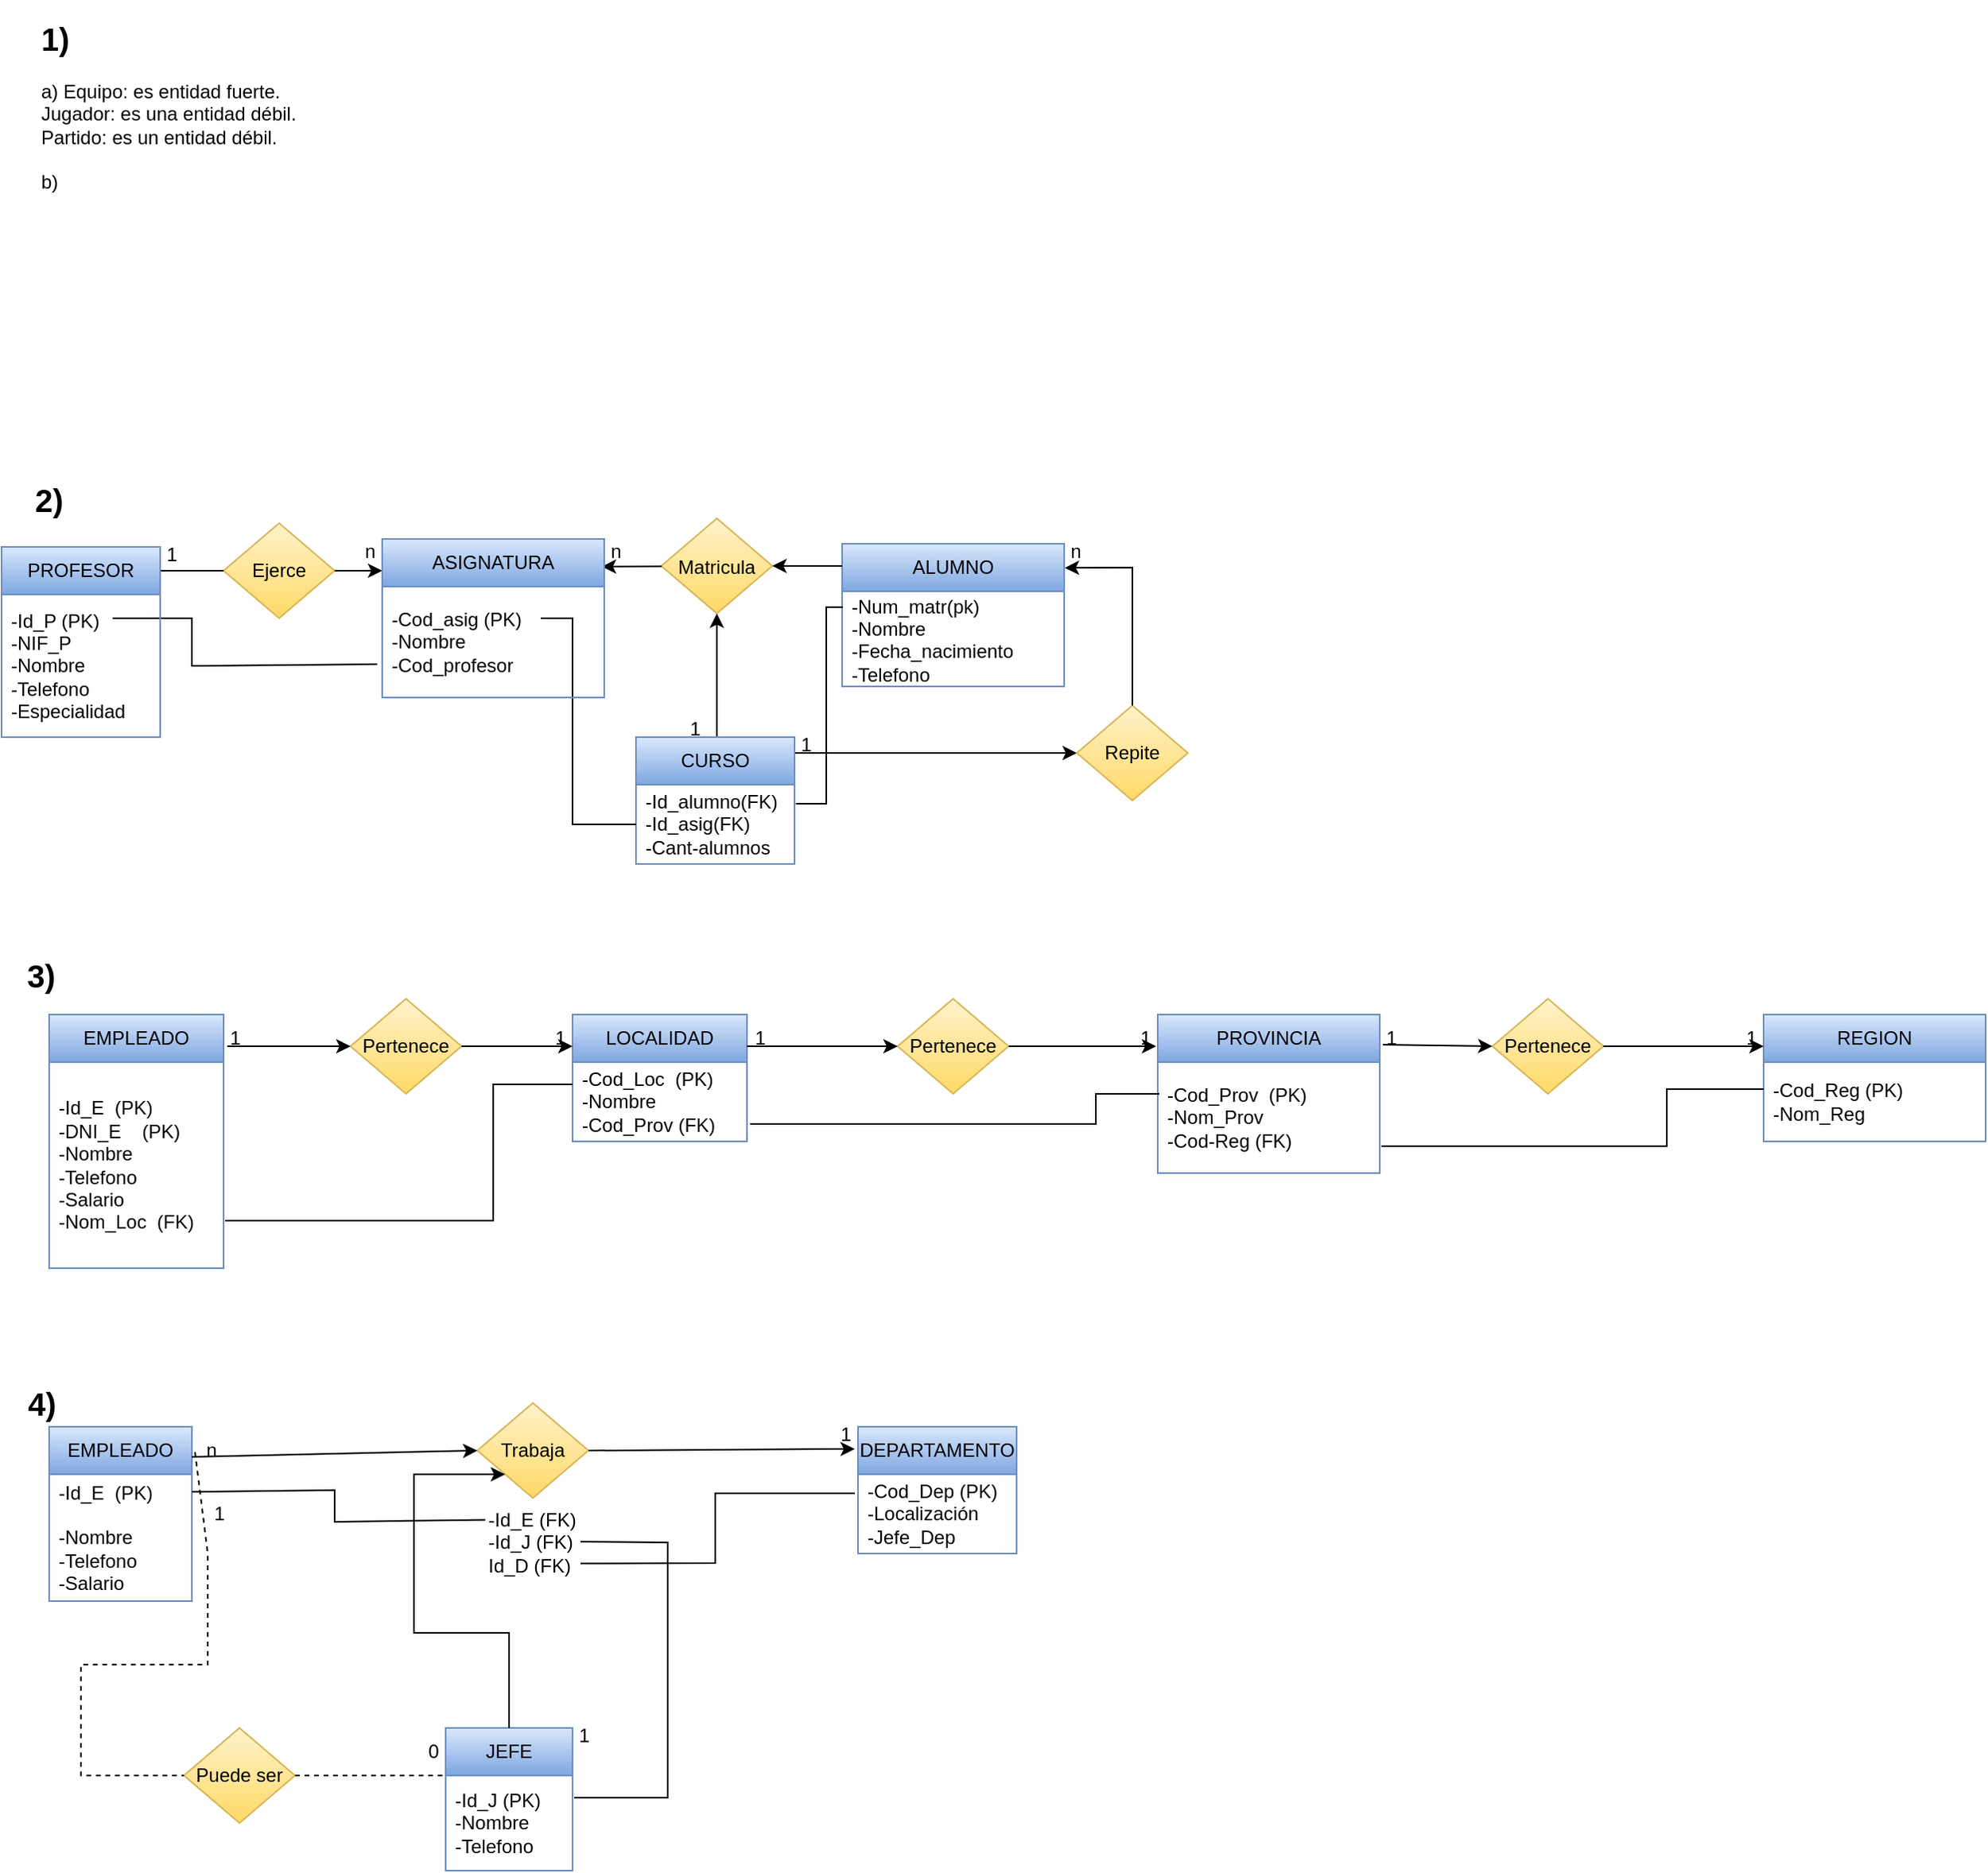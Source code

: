 <mxfile version="21.3.2" type="github">
  <diagram name="Página-1" id="2pcdkN29OkQ3OltXYX6B">
    <mxGraphModel dx="1707" dy="1653" grid="1" gridSize="10" guides="1" tooltips="1" connect="1" arrows="1" fold="1" page="1" pageScale="1" pageWidth="827" pageHeight="1169" math="0" shadow="0">
      <root>
        <mxCell id="0" />
        <mxCell id="1" parent="0" />
        <mxCell id="e2rtTpoTJisuI_kt0HKg-9" value="" style="rhombus;whiteSpace=wrap;html=1;fillColor=#fff2cc;gradientColor=#ffd966;strokeColor=#d6b656;" parent="1" vertex="1">
          <mxGeometry x="406" y="187" width="70" height="60" as="geometry" />
        </mxCell>
        <mxCell id="e2rtTpoTJisuI_kt0HKg-10" value="&lt;font style=&quot;vertical-align: inherit;&quot;&gt;&lt;font style=&quot;vertical-align: inherit;&quot;&gt;Matricula&lt;/font&gt;&lt;/font&gt;" style="text;html=1;align=center;verticalAlign=middle;whiteSpace=wrap;rounded=0;" parent="1" vertex="1">
          <mxGeometry x="411" y="203" width="60" height="30" as="geometry" />
        </mxCell>
        <mxCell id="e2rtTpoTJisuI_kt0HKg-11" value="" style="rhombus;whiteSpace=wrap;html=1;fillColor=#fff2cc;gradientColor=#ffd966;strokeColor=#d6b656;" parent="1" vertex="1">
          <mxGeometry x="130" y="190" width="70" height="60" as="geometry" />
        </mxCell>
        <mxCell id="e2rtTpoTJisuI_kt0HKg-16" style="edgeStyle=orthogonalEdgeStyle;rounded=0;orthogonalLoop=1;jettySize=auto;html=1;" parent="1" edge="1">
          <mxGeometry relative="1" as="geometry">
            <mxPoint x="200" y="220" as="sourcePoint" />
            <mxPoint x="230" y="220" as="targetPoint" />
          </mxGeometry>
        </mxCell>
        <mxCell id="e2rtTpoTJisuI_kt0HKg-12" value="Ejerce" style="text;html=1;strokeColor=none;fillColor=none;align=center;verticalAlign=middle;whiteSpace=wrap;rounded=0;" parent="1" vertex="1">
          <mxGeometry x="135" y="205" width="60" height="30" as="geometry" />
        </mxCell>
        <mxCell id="e2rtTpoTJisuI_kt0HKg-15" value="" style="endArrow=none;html=1;rounded=0;exitX=1;exitY=0.125;exitDx=0;exitDy=0;exitPerimeter=0;" parent="1" source="e2rtTpoTJisuI_kt0HKg-47" edge="1">
          <mxGeometry width="50" height="50" relative="1" as="geometry">
            <mxPoint x="100" y="220" as="sourcePoint" />
            <mxPoint x="130" y="220" as="targetPoint" />
            <Array as="points" />
          </mxGeometry>
        </mxCell>
        <mxCell id="e2rtTpoTJisuI_kt0HKg-19" value="" style="endArrow=classic;html=1;rounded=0;entryX=1;entryY=0.5;entryDx=0;entryDy=0;" parent="1" source="e2rtTpoTJisuI_kt0HKg-51" edge="1">
          <mxGeometry width="50" height="50" relative="1" as="geometry">
            <mxPoint x="360" y="320" as="sourcePoint" />
            <mxPoint x="350" y="220" as="targetPoint" />
          </mxGeometry>
        </mxCell>
        <mxCell id="e2rtTpoTJisuI_kt0HKg-21" value="&lt;font size=&quot;1&quot; style=&quot;&quot;&gt;&lt;b style=&quot;font-size: 20px;&quot;&gt;2)&lt;/b&gt;&lt;/font&gt;" style="text;html=1;strokeColor=none;fillColor=none;align=center;verticalAlign=middle;whiteSpace=wrap;rounded=0;" parent="1" vertex="1">
          <mxGeometry x="10" y="160" width="20" height="30" as="geometry" />
        </mxCell>
        <mxCell id="e2rtTpoTJisuI_kt0HKg-26" style="edgeStyle=orthogonalEdgeStyle;rounded=0;orthogonalLoop=1;jettySize=auto;html=1;exitX=1;exitY=0.5;exitDx=0;exitDy=0;entryX=0;entryY=0.5;entryDx=0;entryDy=0;" parent="1" target="e2rtTpoTJisuI_kt0HKg-24" edge="1">
          <mxGeometry relative="1" as="geometry">
            <mxPoint x="480" y="335" as="sourcePoint" />
            <Array as="points">
              <mxPoint x="660" y="335" />
            </Array>
          </mxGeometry>
        </mxCell>
        <mxCell id="e2rtTpoTJisuI_kt0HKg-24" value="Repite" style="rhombus;whiteSpace=wrap;html=1;fillColor=#fff2cc;gradientColor=#ffd966;strokeColor=#d6b656;" parent="1" vertex="1">
          <mxGeometry x="668" y="305" width="70" height="60" as="geometry" />
        </mxCell>
        <mxCell id="e2rtTpoTJisuI_kt0HKg-31" value="&lt;div style=&quot;text-align: left;&quot;&gt;&lt;br&gt;&lt;/div&gt;" style="text;html=1;strokeColor=none;fillColor=none;align=center;verticalAlign=middle;whiteSpace=wrap;rounded=0;" parent="1" vertex="1">
          <mxGeometry x="505" y="250" width="110" height="60" as="geometry" />
        </mxCell>
        <mxCell id="e2rtTpoTJisuI_kt0HKg-33" value="" style="endArrow=classic;html=1;rounded=0;entryX=0.5;entryY=1;entryDx=0;entryDy=0;exitX=0.51;exitY=0.063;exitDx=0;exitDy=0;exitPerimeter=0;" parent="1" source="e2rtTpoTJisuI_kt0HKg-55" target="e2rtTpoTJisuI_kt0HKg-9" edge="1">
          <mxGeometry width="50" height="50" relative="1" as="geometry">
            <mxPoint x="440" y="320" as="sourcePoint" />
            <mxPoint x="360" y="260" as="targetPoint" />
          </mxGeometry>
        </mxCell>
        <mxCell id="e2rtTpoTJisuI_kt0HKg-34" value="" style="endArrow=none;html=1;rounded=0;entryX=-0.023;entryY=0.7;entryDx=0;entryDy=0;entryPerimeter=0;" parent="1" target="e2rtTpoTJisuI_kt0HKg-53" edge="1">
          <mxGeometry width="50" height="50" relative="1" as="geometry">
            <mxPoint x="60" y="250" as="sourcePoint" />
            <mxPoint x="250" y="295" as="targetPoint" />
            <Array as="points">
              <mxPoint x="60" y="250" />
              <mxPoint x="80" y="250" />
              <mxPoint x="110" y="250" />
              <mxPoint x="110" y="280" />
            </Array>
          </mxGeometry>
        </mxCell>
        <mxCell id="e2rtTpoTJisuI_kt0HKg-47" value="PROFESOR" style="swimlane;fontStyle=0;childLayout=stackLayout;horizontal=1;startSize=30;horizontalStack=0;resizeParent=1;resizeParentMax=0;resizeLast=0;collapsible=1;marginBottom=0;whiteSpace=wrap;html=1;fillColor=#dae8fc;gradientColor=#7ea6e0;strokeColor=#6c8ebf;" parent="1" vertex="1">
          <mxGeometry x="-10" y="205" width="100" height="120" as="geometry" />
        </mxCell>
        <mxCell id="e2rtTpoTJisuI_kt0HKg-48" value="-Id_P (PK)&lt;br style=&quot;border-color: var(--border-color);&quot;&gt;-NIF_P&lt;br style=&quot;border-color: var(--border-color);&quot;&gt;-Nombre&lt;br style=&quot;border-color: var(--border-color);&quot;&gt;-Telefono&lt;br style=&quot;border-color: var(--border-color);&quot;&gt;-Especialidad" style="text;strokeColor=none;fillColor=none;align=left;verticalAlign=middle;spacingLeft=4;spacingRight=4;overflow=hidden;points=[[0,0.5],[1,0.5]];portConstraint=eastwest;rotatable=0;whiteSpace=wrap;html=1;" parent="e2rtTpoTJisuI_kt0HKg-47" vertex="1">
          <mxGeometry y="30" width="100" height="90" as="geometry" />
        </mxCell>
        <mxCell id="e2rtTpoTJisuI_kt0HKg-55" value="CURSO" style="swimlane;fontStyle=0;childLayout=stackLayout;horizontal=1;startSize=30;horizontalStack=0;resizeParent=1;resizeParentMax=0;resizeLast=0;collapsible=1;marginBottom=0;whiteSpace=wrap;html=1;fillColor=#dae8fc;gradientColor=#7ea6e0;strokeColor=#6c8ebf;" parent="1" vertex="1">
          <mxGeometry x="390" y="325" width="100" height="80" as="geometry" />
        </mxCell>
        <mxCell id="e2rtTpoTJisuI_kt0HKg-56" value="&lt;div style=&quot;border-color: var(--border-color);&quot;&gt;-Id_alumno(FK)&lt;/div&gt;&lt;div style=&quot;border-color: var(--border-color);&quot;&gt;&lt;span style=&quot;border-color: var(--border-color); background-color: initial;&quot;&gt;-Id_asig(FK)&lt;/span&gt;&lt;/div&gt;&lt;div style=&quot;border-color: var(--border-color);&quot;&gt;&lt;span style=&quot;border-color: var(--border-color); background-color: initial;&quot;&gt;-Cant-alumnos&lt;/span&gt;&lt;/div&gt;" style="text;strokeColor=none;fillColor=none;align=left;verticalAlign=middle;spacingLeft=4;spacingRight=4;overflow=hidden;points=[[0,0.5],[1,0.5]];portConstraint=eastwest;rotatable=0;whiteSpace=wrap;html=1;" parent="e2rtTpoTJisuI_kt0HKg-55" vertex="1">
          <mxGeometry y="30" width="100" height="50" as="geometry" />
        </mxCell>
        <mxCell id="e2rtTpoTJisuI_kt0HKg-60" value="" style="endArrow=none;html=1;rounded=0;entryX=0;entryY=0.5;entryDx=0;entryDy=0;" parent="1" target="e2rtTpoTJisuI_kt0HKg-56" edge="1">
          <mxGeometry width="50" height="50" relative="1" as="geometry">
            <mxPoint x="330" y="250" as="sourcePoint" />
            <mxPoint x="360" y="430" as="targetPoint" />
            <Array as="points">
              <mxPoint x="350" y="250" />
              <mxPoint x="350" y="380" />
            </Array>
          </mxGeometry>
        </mxCell>
        <mxCell id="e2rtTpoTJisuI_kt0HKg-61" value="" style="endArrow=classic;html=1;rounded=0;entryX=0.989;entryY=0.174;entryDx=0;entryDy=0;entryPerimeter=0;" parent="1" source="e2rtTpoTJisuI_kt0HKg-9" target="e2rtTpoTJisuI_kt0HKg-51" edge="1">
          <mxGeometry width="50" height="50" relative="1" as="geometry">
            <mxPoint x="400" y="220" as="sourcePoint" />
            <mxPoint x="350" y="220" as="targetPoint" />
          </mxGeometry>
        </mxCell>
        <mxCell id="e2rtTpoTJisuI_kt0HKg-51" value="ASIGNATURA" style="swimlane;fontStyle=0;childLayout=stackLayout;horizontal=1;startSize=30;horizontalStack=0;resizeParent=1;resizeParentMax=0;resizeLast=0;collapsible=1;marginBottom=0;whiteSpace=wrap;html=1;fillColor=#dae8fc;gradientColor=#7ea6e0;strokeColor=#6c8ebf;" parent="1" vertex="1">
          <mxGeometry x="230" y="200" width="140" height="100" as="geometry" />
        </mxCell>
        <mxCell id="e2rtTpoTJisuI_kt0HKg-53" value="-Cod_asig (PK)&lt;br&gt;-Nombre&lt;br&gt;-Cod_profesor" style="text;align=left;verticalAlign=middle;spacingLeft=4;spacingRight=4;overflow=hidden;points=[[0,0.5],[1,0.5]];portConstraint=eastwest;rotatable=0;whiteSpace=wrap;html=1;" parent="e2rtTpoTJisuI_kt0HKg-51" vertex="1">
          <mxGeometry y="30" width="140" height="70" as="geometry" />
        </mxCell>
        <mxCell id="e2rtTpoTJisuI_kt0HKg-64" value="ALUMNO" style="swimlane;fontStyle=0;childLayout=stackLayout;horizontal=1;startSize=30;horizontalStack=0;resizeParent=1;resizeParentMax=0;resizeLast=0;collapsible=1;marginBottom=0;whiteSpace=wrap;html=1;fillColor=#dae8fc;gradientColor=#7ea6e0;strokeColor=#6c8ebf;" parent="1" vertex="1">
          <mxGeometry x="520" y="203" width="140" height="90" as="geometry" />
        </mxCell>
        <mxCell id="e2rtTpoTJisuI_kt0HKg-65" value="&lt;div style=&quot;border-color: var(--border-color);&quot;&gt;-Num_matr(pk)&lt;/div&gt;&lt;div style=&quot;border-color: var(--border-color);&quot;&gt;&lt;span style=&quot;border-color: var(--border-color); background-color: initial;&quot;&gt;-Nombre&lt;/span&gt;&lt;/div&gt;&lt;div style=&quot;border-color: var(--border-color);&quot;&gt;&lt;span style=&quot;border-color: var(--border-color); background-color: initial;&quot;&gt;-Fecha_nacimiento&lt;/span&gt;&lt;/div&gt;&lt;div style=&quot;border-color: var(--border-color);&quot;&gt;&lt;span style=&quot;border-color: var(--border-color); background-color: initial;&quot;&gt;-Telefono&lt;/span&gt;&lt;/div&gt;" style="text;strokeColor=none;fillColor=none;align=left;verticalAlign=middle;spacingLeft=4;spacingRight=4;overflow=hidden;points=[[0,0.5],[1,0.5]];portConstraint=eastwest;rotatable=0;whiteSpace=wrap;html=1;" parent="e2rtTpoTJisuI_kt0HKg-64" vertex="1">
          <mxGeometry y="30" width="140" height="60" as="geometry" />
        </mxCell>
        <mxCell id="e2rtTpoTJisuI_kt0HKg-68" value="" style="endArrow=classic;html=1;rounded=0;entryX=1;entryY=0.5;entryDx=0;entryDy=0;" parent="1" target="e2rtTpoTJisuI_kt0HKg-9" edge="1">
          <mxGeometry width="50" height="50" relative="1" as="geometry">
            <mxPoint x="520" y="217" as="sourcePoint" />
            <mxPoint x="360" y="150" as="targetPoint" />
          </mxGeometry>
        </mxCell>
        <mxCell id="e2rtTpoTJisuI_kt0HKg-69" value="" style="endArrow=classic;html=1;rounded=0;entryX=1.003;entryY=0.169;entryDx=0;entryDy=0;entryPerimeter=0;exitX=0.5;exitY=0;exitDx=0;exitDy=0;" parent="1" source="e2rtTpoTJisuI_kt0HKg-24" target="e2rtTpoTJisuI_kt0HKg-64" edge="1">
          <mxGeometry width="50" height="50" relative="1" as="geometry">
            <mxPoint x="350" y="280" as="sourcePoint" />
            <mxPoint x="400" y="230" as="targetPoint" />
            <Array as="points">
              <mxPoint x="703" y="218" />
            </Array>
          </mxGeometry>
        </mxCell>
        <mxCell id="e2rtTpoTJisuI_kt0HKg-72" value="" style="endArrow=none;html=1;rounded=0;exitX=1.008;exitY=0.24;exitDx=0;exitDy=0;exitPerimeter=0;entryX=0.003;entryY=0.167;entryDx=0;entryDy=0;entryPerimeter=0;" parent="1" source="e2rtTpoTJisuI_kt0HKg-56" target="e2rtTpoTJisuI_kt0HKg-65" edge="1">
          <mxGeometry width="50" height="50" relative="1" as="geometry">
            <mxPoint x="350" y="280" as="sourcePoint" />
            <mxPoint x="520" y="240" as="targetPoint" />
            <Array as="points">
              <mxPoint x="510" y="367" />
              <mxPoint x="510" y="243" />
            </Array>
          </mxGeometry>
        </mxCell>
        <mxCell id="e2rtTpoTJisuI_kt0HKg-73" value="&lt;b&gt;&lt;font style=&quot;font-size: 20px;&quot;&gt;3)&lt;/font&gt;&lt;/b&gt;" style="text;html=1;strokeColor=none;fillColor=none;align=center;verticalAlign=middle;whiteSpace=wrap;rounded=0;" parent="1" vertex="1">
          <mxGeometry y="460" width="30" height="30" as="geometry" />
        </mxCell>
        <mxCell id="e2rtTpoTJisuI_kt0HKg-78" value="EMPLEADO" style="swimlane;fontStyle=0;childLayout=stackLayout;horizontal=1;startSize=30;horizontalStack=0;resizeParent=1;resizeParentMax=0;resizeLast=0;collapsible=1;marginBottom=0;whiteSpace=wrap;html=1;fillColor=#dae8fc;gradientColor=#7ea6e0;strokeColor=#6c8ebf;" parent="1" vertex="1">
          <mxGeometry x="20" y="500" width="110" height="160" as="geometry" />
        </mxCell>
        <mxCell id="e2rtTpoTJisuI_kt0HKg-81" value="-Id_E&amp;nbsp; (PK)&lt;br&gt;-DNI_E&amp;nbsp; &amp;nbsp; (PK)&lt;br&gt;-Nombre&lt;br&gt;-Telefono&lt;br&gt;-Salario&lt;br&gt;-Nom_Loc&amp;nbsp; (FK)" style="text;strokeColor=none;fillColor=none;align=left;verticalAlign=middle;spacingLeft=4;spacingRight=4;overflow=hidden;points=[[0,0.5],[1,0.5]];portConstraint=eastwest;rotatable=0;whiteSpace=wrap;html=1;" parent="e2rtTpoTJisuI_kt0HKg-78" vertex="1">
          <mxGeometry y="30" width="110" height="130" as="geometry" />
        </mxCell>
        <mxCell id="e2rtTpoTJisuI_kt0HKg-82" value="LOCALIDAD" style="swimlane;fontStyle=0;childLayout=stackLayout;horizontal=1;startSize=30;horizontalStack=0;resizeParent=1;resizeParentMax=0;resizeLast=0;collapsible=1;marginBottom=0;whiteSpace=wrap;html=1;fillColor=#dae8fc;gradientColor=#7ea6e0;strokeColor=#6c8ebf;" parent="1" vertex="1">
          <mxGeometry x="350" y="500" width="110" height="80" as="geometry" />
        </mxCell>
        <mxCell id="e2rtTpoTJisuI_kt0HKg-85" value="-Cod_Loc&amp;nbsp; (PK)&lt;br&gt;-Nombre&lt;br&gt;-Cod_Prov (FK)" style="text;strokeColor=none;fillColor=none;align=left;verticalAlign=middle;spacingLeft=4;spacingRight=4;overflow=hidden;points=[[0,0.5],[1,0.5]];portConstraint=eastwest;rotatable=0;whiteSpace=wrap;html=1;" parent="e2rtTpoTJisuI_kt0HKg-82" vertex="1">
          <mxGeometry y="30" width="110" height="50" as="geometry" />
        </mxCell>
        <mxCell id="e2rtTpoTJisuI_kt0HKg-86" value="PROVINCIA" style="swimlane;fontStyle=0;childLayout=stackLayout;horizontal=1;startSize=30;horizontalStack=0;resizeParent=1;resizeParentMax=0;resizeLast=0;collapsible=1;marginBottom=0;whiteSpace=wrap;html=1;fillColor=#dae8fc;gradientColor=#7ea6e0;strokeColor=#6c8ebf;" parent="1" vertex="1">
          <mxGeometry x="719" y="500" width="140" height="100" as="geometry" />
        </mxCell>
        <mxCell id="e2rtTpoTJisuI_kt0HKg-89" value="-Cod_Prov&amp;nbsp; (PK)&lt;br&gt;-Nom_Prov&amp;nbsp;&lt;br&gt;-Cod-Reg (FK)" style="text;strokeColor=none;fillColor=none;align=left;verticalAlign=middle;spacingLeft=4;spacingRight=4;overflow=hidden;points=[[0,0.5],[1,0.5]];portConstraint=eastwest;rotatable=0;whiteSpace=wrap;html=1;" parent="e2rtTpoTJisuI_kt0HKg-86" vertex="1">
          <mxGeometry y="30" width="140" height="70" as="geometry" />
        </mxCell>
        <mxCell id="e2rtTpoTJisuI_kt0HKg-90" value="REGION" style="swimlane;fontStyle=0;childLayout=stackLayout;horizontal=1;startSize=30;horizontalStack=0;resizeParent=1;resizeParentMax=0;resizeLast=0;collapsible=1;marginBottom=0;whiteSpace=wrap;html=1;fillColor=#dae8fc;gradientColor=#7ea6e0;strokeColor=#6c8ebf;" parent="1" vertex="1">
          <mxGeometry x="1101" y="500" width="140" height="80" as="geometry" />
        </mxCell>
        <mxCell id="e2rtTpoTJisuI_kt0HKg-92" value="-Cod_Reg (PK)&lt;br&gt;-Nom_Reg&amp;nbsp;" style="text;strokeColor=none;fillColor=none;align=left;verticalAlign=middle;spacingLeft=4;spacingRight=4;overflow=hidden;points=[[0,0.5],[1,0.5]];portConstraint=eastwest;rotatable=0;whiteSpace=wrap;html=1;" parent="e2rtTpoTJisuI_kt0HKg-90" vertex="1">
          <mxGeometry y="30" width="140" height="50" as="geometry" />
        </mxCell>
        <mxCell id="e2rtTpoTJisuI_kt0HKg-94" value="Pertenece" style="rhombus;whiteSpace=wrap;html=1;fillColor=#fff2cc;gradientColor=#ffd966;strokeColor=#d6b656;" parent="1" vertex="1">
          <mxGeometry x="210" y="490" width="70" height="60" as="geometry" />
        </mxCell>
        <mxCell id="e2rtTpoTJisuI_kt0HKg-95" value="Pertenece" style="rhombus;whiteSpace=wrap;html=1;fillColor=#fff2cc;gradientColor=#ffd966;strokeColor=#d6b656;" parent="1" vertex="1">
          <mxGeometry x="555" y="490" width="70" height="60" as="geometry" />
        </mxCell>
        <mxCell id="e2rtTpoTJisuI_kt0HKg-97" value="Pertenece" style="rhombus;whiteSpace=wrap;html=1;fillColor=#fff2cc;gradientColor=#ffd966;strokeColor=#d6b656;" parent="1" vertex="1">
          <mxGeometry x="930" y="490" width="70" height="60" as="geometry" />
        </mxCell>
        <mxCell id="e2rtTpoTJisuI_kt0HKg-99" value="" style="endArrow=classic;html=1;rounded=0;entryX=0;entryY=0.5;entryDx=0;entryDy=0;exitX=1;exitY=0.25;exitDx=0;exitDy=0;" parent="1" source="e2rtTpoTJisuI_kt0HKg-82" target="e2rtTpoTJisuI_kt0HKg-95" edge="1">
          <mxGeometry width="50" height="50" relative="1" as="geometry">
            <mxPoint x="420" y="540" as="sourcePoint" />
            <mxPoint x="470" y="490" as="targetPoint" />
          </mxGeometry>
        </mxCell>
        <mxCell id="e2rtTpoTJisuI_kt0HKg-100" value="" style="endArrow=classic;html=1;rounded=0;exitX=1;exitY=0.5;exitDx=0;exitDy=0;entryX=0;entryY=0.25;entryDx=0;entryDy=0;" parent="1" source="e2rtTpoTJisuI_kt0HKg-94" target="e2rtTpoTJisuI_kt0HKg-82" edge="1">
          <mxGeometry width="50" height="50" relative="1" as="geometry">
            <mxPoint x="420" y="540" as="sourcePoint" />
            <mxPoint x="470" y="490" as="targetPoint" />
          </mxGeometry>
        </mxCell>
        <mxCell id="e2rtTpoTJisuI_kt0HKg-101" value="" style="endArrow=classic;html=1;rounded=0;entryX=0;entryY=0.5;entryDx=0;entryDy=0;exitX=1.021;exitY=0.125;exitDx=0;exitDy=0;exitPerimeter=0;" parent="1" source="e2rtTpoTJisuI_kt0HKg-78" target="e2rtTpoTJisuI_kt0HKg-94" edge="1">
          <mxGeometry width="50" height="50" relative="1" as="geometry">
            <mxPoint x="200" y="570" as="sourcePoint" />
            <mxPoint x="470" y="490" as="targetPoint" />
          </mxGeometry>
        </mxCell>
        <mxCell id="e2rtTpoTJisuI_kt0HKg-102" value="" style="endArrow=classic;html=1;rounded=0;exitX=1;exitY=0.5;exitDx=0;exitDy=0;" parent="1" source="e2rtTpoTJisuI_kt0HKg-95" edge="1">
          <mxGeometry width="50" height="50" relative="1" as="geometry">
            <mxPoint x="620" y="540" as="sourcePoint" />
            <mxPoint x="718" y="520" as="targetPoint" />
          </mxGeometry>
        </mxCell>
        <mxCell id="e2rtTpoTJisuI_kt0HKg-103" value="" style="endArrow=classic;html=1;rounded=0;exitX=1.014;exitY=0.19;exitDx=0;exitDy=0;exitPerimeter=0;entryX=0;entryY=0.5;entryDx=0;entryDy=0;" parent="1" source="e2rtTpoTJisuI_kt0HKg-86" target="e2rtTpoTJisuI_kt0HKg-97" edge="1">
          <mxGeometry width="50" height="50" relative="1" as="geometry">
            <mxPoint x="900" y="540" as="sourcePoint" />
            <mxPoint x="950" y="490" as="targetPoint" />
          </mxGeometry>
        </mxCell>
        <mxCell id="e2rtTpoTJisuI_kt0HKg-104" value="" style="endArrow=classic;html=1;rounded=0;entryX=0;entryY=0.25;entryDx=0;entryDy=0;exitX=1;exitY=0.5;exitDx=0;exitDy=0;" parent="1" source="e2rtTpoTJisuI_kt0HKg-97" target="e2rtTpoTJisuI_kt0HKg-90" edge="1">
          <mxGeometry width="50" height="50" relative="1" as="geometry">
            <mxPoint x="900" y="540" as="sourcePoint" />
            <mxPoint x="950" y="490" as="targetPoint" />
          </mxGeometry>
        </mxCell>
        <mxCell id="e2rtTpoTJisuI_kt0HKg-105" value="" style="endArrow=none;html=1;rounded=0;entryX=1.009;entryY=0.769;entryDx=0;entryDy=0;entryPerimeter=0;exitX=0;exitY=0.28;exitDx=0;exitDy=0;exitPerimeter=0;" parent="1" source="e2rtTpoTJisuI_kt0HKg-85" target="e2rtTpoTJisuI_kt0HKg-81" edge="1">
          <mxGeometry width="50" height="50" relative="1" as="geometry">
            <mxPoint x="500" y="540" as="sourcePoint" />
            <mxPoint x="550" y="490" as="targetPoint" />
            <Array as="points">
              <mxPoint x="300" y="544" />
              <mxPoint x="300" y="630" />
            </Array>
          </mxGeometry>
        </mxCell>
        <mxCell id="e2rtTpoTJisuI_kt0HKg-106" value="" style="endArrow=none;html=1;rounded=0;exitX=1.018;exitY=0.78;exitDx=0;exitDy=0;exitPerimeter=0;" parent="1" source="e2rtTpoTJisuI_kt0HKg-85" edge="1">
          <mxGeometry width="50" height="50" relative="1" as="geometry">
            <mxPoint x="500" y="540" as="sourcePoint" />
            <mxPoint x="720" y="550" as="targetPoint" />
            <Array as="points">
              <mxPoint x="680" y="569" />
              <mxPoint x="680" y="550" />
            </Array>
          </mxGeometry>
        </mxCell>
        <mxCell id="e2rtTpoTJisuI_kt0HKg-107" value="" style="endArrow=none;html=1;rounded=0;exitX=1.007;exitY=0.757;exitDx=0;exitDy=0;exitPerimeter=0;entryX=0;entryY=0.34;entryDx=0;entryDy=0;entryPerimeter=0;" parent="1" source="e2rtTpoTJisuI_kt0HKg-89" target="e2rtTpoTJisuI_kt0HKg-92" edge="1">
          <mxGeometry width="50" height="50" relative="1" as="geometry">
            <mxPoint x="990" y="540" as="sourcePoint" />
            <mxPoint x="1040" y="490" as="targetPoint" />
            <Array as="points">
              <mxPoint x="1040" y="583" />
              <mxPoint x="1040" y="547" />
            </Array>
          </mxGeometry>
        </mxCell>
        <mxCell id="67kp_mQt7lK-bVq5Nsjj-3" value="&lt;font size=&quot;1&quot;&gt;&lt;b style=&quot;font-size: 20px;&quot;&gt;4)&lt;/b&gt;&lt;/font&gt;" style="text;html=1;strokeColor=none;fillColor=none;align=center;verticalAlign=middle;whiteSpace=wrap;rounded=0;" parent="1" vertex="1">
          <mxGeometry x="2.5" y="730" width="25" height="30" as="geometry" />
        </mxCell>
        <mxCell id="N8A4XJjKPi5qPUwvtHgP-1" value="1" style="text;html=1;strokeColor=none;fillColor=none;align=center;verticalAlign=middle;whiteSpace=wrap;rounded=0;" vertex="1" parent="1">
          <mxGeometry x="130" y="510" width="15" height="10" as="geometry" />
        </mxCell>
        <mxCell id="N8A4XJjKPi5qPUwvtHgP-2" value="1" style="text;html=1;strokeColor=none;fillColor=none;align=center;verticalAlign=middle;whiteSpace=wrap;rounded=0;" vertex="1" parent="1">
          <mxGeometry x="335" y="510" width="15" height="10" as="geometry" />
        </mxCell>
        <mxCell id="N8A4XJjKPi5qPUwvtHgP-3" value="1" style="text;html=1;strokeColor=none;fillColor=none;align=center;verticalAlign=middle;whiteSpace=wrap;rounded=0;" vertex="1" parent="1">
          <mxGeometry x="704" y="510" width="15" height="10" as="geometry" />
        </mxCell>
        <mxCell id="N8A4XJjKPi5qPUwvtHgP-4" value="1" style="text;html=1;strokeColor=none;fillColor=none;align=center;verticalAlign=middle;whiteSpace=wrap;rounded=0;" vertex="1" parent="1">
          <mxGeometry x="461" y="510" width="15" height="10" as="geometry" />
        </mxCell>
        <mxCell id="N8A4XJjKPi5qPUwvtHgP-6" value="1" style="text;html=1;strokeColor=none;fillColor=none;align=center;verticalAlign=middle;whiteSpace=wrap;rounded=0;" vertex="1" parent="1">
          <mxGeometry x="859" y="510" width="15" height="10" as="geometry" />
        </mxCell>
        <mxCell id="N8A4XJjKPi5qPUwvtHgP-7" value="1" style="text;html=1;strokeColor=none;fillColor=none;align=center;verticalAlign=middle;whiteSpace=wrap;rounded=0;" vertex="1" parent="1">
          <mxGeometry x="1086" y="510" width="15" height="10" as="geometry" />
        </mxCell>
        <mxCell id="N8A4XJjKPi5qPUwvtHgP-9" value="1" style="text;html=1;strokeColor=none;fillColor=none;align=center;verticalAlign=middle;whiteSpace=wrap;rounded=0;" vertex="1" parent="1">
          <mxGeometry x="90" y="205" width="15" height="10" as="geometry" />
        </mxCell>
        <mxCell id="N8A4XJjKPi5qPUwvtHgP-12" value="n" style="text;html=1;strokeColor=none;fillColor=none;align=center;verticalAlign=middle;whiteSpace=wrap;rounded=0;" vertex="1" parent="1">
          <mxGeometry x="215" y="203" width="15" height="10" as="geometry" />
        </mxCell>
        <mxCell id="N8A4XJjKPi5qPUwvtHgP-13" value="n" style="text;html=1;strokeColor=none;fillColor=none;align=center;verticalAlign=middle;whiteSpace=wrap;rounded=0;" vertex="1" parent="1">
          <mxGeometry x="370" y="203" width="15" height="10" as="geometry" />
        </mxCell>
        <mxCell id="N8A4XJjKPi5qPUwvtHgP-14" value="1" style="text;html=1;strokeColor=none;fillColor=none;align=center;verticalAlign=middle;whiteSpace=wrap;rounded=0;" vertex="1" parent="1">
          <mxGeometry x="490" y="325" width="15" height="10" as="geometry" />
        </mxCell>
        <mxCell id="N8A4XJjKPi5qPUwvtHgP-15" value="n" style="text;html=1;strokeColor=none;fillColor=none;align=center;verticalAlign=middle;whiteSpace=wrap;rounded=0;" vertex="1" parent="1">
          <mxGeometry x="660" y="203" width="15" height="10" as="geometry" />
        </mxCell>
        <mxCell id="N8A4XJjKPi5qPUwvtHgP-16" value="1" style="text;html=1;strokeColor=none;fillColor=none;align=center;verticalAlign=middle;whiteSpace=wrap;rounded=0;" vertex="1" parent="1">
          <mxGeometry x="420" y="315" width="15" height="10" as="geometry" />
        </mxCell>
        <mxCell id="N8A4XJjKPi5qPUwvtHgP-20" value="EMPLEADO" style="swimlane;fontStyle=0;childLayout=stackLayout;horizontal=1;startSize=30;horizontalStack=0;resizeParent=1;resizeParentMax=0;resizeLast=0;collapsible=1;marginBottom=0;whiteSpace=wrap;html=1;fillColor=#dae8fc;gradientColor=#7ea6e0;strokeColor=#6c8ebf;" vertex="1" parent="1">
          <mxGeometry x="20" y="760" width="90" height="110" as="geometry" />
        </mxCell>
        <mxCell id="N8A4XJjKPi5qPUwvtHgP-21" value="-Id_E&amp;nbsp; (PK)&lt;br&gt;&lt;br&gt;-Nombre&lt;br&gt;-Telefono&lt;br&gt;-Salario" style="text;strokeColor=none;fillColor=none;align=left;verticalAlign=middle;spacingLeft=4;spacingRight=4;overflow=hidden;points=[[0,0.5],[1,0.5]];portConstraint=eastwest;rotatable=0;whiteSpace=wrap;html=1;" vertex="1" parent="N8A4XJjKPi5qPUwvtHgP-20">
          <mxGeometry y="30" width="90" height="80" as="geometry" />
        </mxCell>
        <mxCell id="N8A4XJjKPi5qPUwvtHgP-22" value="n" style="text;html=1;strokeColor=none;fillColor=none;align=center;verticalAlign=middle;whiteSpace=wrap;rounded=0;" vertex="1" parent="1">
          <mxGeometry x="115" y="770" width="15" height="10" as="geometry" />
        </mxCell>
        <mxCell id="N8A4XJjKPi5qPUwvtHgP-23" value="JEFE" style="swimlane;fontStyle=0;childLayout=stackLayout;horizontal=1;startSize=30;horizontalStack=0;resizeParent=1;resizeParentMax=0;resizeLast=0;collapsible=1;marginBottom=0;whiteSpace=wrap;html=1;fillColor=#dae8fc;gradientColor=#7ea6e0;strokeColor=#6c8ebf;" vertex="1" parent="1">
          <mxGeometry x="270" y="950" width="80" height="90" as="geometry" />
        </mxCell>
        <mxCell id="N8A4XJjKPi5qPUwvtHgP-24" value="-Id_J (PK)&lt;br&gt;-Nombre&lt;br&gt;-Telefono&lt;br&gt;" style="text;strokeColor=none;fillColor=none;align=left;verticalAlign=middle;spacingLeft=4;spacingRight=4;overflow=hidden;points=[[0,0.5],[1,0.5]];portConstraint=eastwest;rotatable=0;whiteSpace=wrap;html=1;" vertex="1" parent="N8A4XJjKPi5qPUwvtHgP-23">
          <mxGeometry y="30" width="80" height="60" as="geometry" />
        </mxCell>
        <mxCell id="N8A4XJjKPi5qPUwvtHgP-25" value="1" style="text;html=1;strokeColor=none;fillColor=none;align=center;verticalAlign=middle;whiteSpace=wrap;rounded=0;" vertex="1" parent="1">
          <mxGeometry x="120" y="810" width="15" height="10" as="geometry" />
        </mxCell>
        <mxCell id="N8A4XJjKPi5qPUwvtHgP-26" value="DEPARTAMENTO" style="swimlane;fontStyle=0;childLayout=stackLayout;horizontal=1;startSize=30;horizontalStack=0;resizeParent=1;resizeParentMax=0;resizeLast=0;collapsible=1;marginBottom=0;whiteSpace=wrap;html=1;fillColor=#dae8fc;gradientColor=#7ea6e0;strokeColor=#6c8ebf;" vertex="1" parent="1">
          <mxGeometry x="530" y="760" width="100" height="80" as="geometry" />
        </mxCell>
        <mxCell id="N8A4XJjKPi5qPUwvtHgP-27" value="-Cod_Dep (PK)&lt;br&gt;-Localización&lt;br&gt;-Jefe_Dep&amp;nbsp;" style="text;strokeColor=none;fillColor=none;align=left;verticalAlign=middle;spacingLeft=4;spacingRight=4;overflow=hidden;points=[[0,0.5],[1,0.5]];portConstraint=eastwest;rotatable=0;whiteSpace=wrap;html=1;" vertex="1" parent="N8A4XJjKPi5qPUwvtHgP-26">
          <mxGeometry y="30" width="100" height="50" as="geometry" />
        </mxCell>
        <mxCell id="N8A4XJjKPi5qPUwvtHgP-28" value="Trabaja" style="rhombus;whiteSpace=wrap;html=1;fillColor=#fff2cc;gradientColor=#ffd966;strokeColor=#d6b656;" vertex="1" parent="1">
          <mxGeometry x="290" y="745" width="70" height="60" as="geometry" />
        </mxCell>
        <mxCell id="N8A4XJjKPi5qPUwvtHgP-29" value="Puede ser" style="rhombus;whiteSpace=wrap;html=1;fillColor=#fff2cc;gradientColor=#ffd966;strokeColor=#d6b656;" vertex="1" parent="1">
          <mxGeometry x="105" y="950" width="70" height="60" as="geometry" />
        </mxCell>
        <mxCell id="N8A4XJjKPi5qPUwvtHgP-30" value="1" style="text;html=1;strokeColor=none;fillColor=none;align=center;verticalAlign=middle;whiteSpace=wrap;rounded=0;" vertex="1" parent="1">
          <mxGeometry x="350" y="950" width="15" height="10" as="geometry" />
        </mxCell>
        <mxCell id="N8A4XJjKPi5qPUwvtHgP-31" value="0" style="text;html=1;strokeColor=none;fillColor=none;align=center;verticalAlign=middle;whiteSpace=wrap;rounded=0;" vertex="1" parent="1">
          <mxGeometry x="255" y="960" width="15" height="10" as="geometry" />
        </mxCell>
        <mxCell id="N8A4XJjKPi5qPUwvtHgP-33" value="" style="endArrow=none;dashed=1;html=1;rounded=0;exitX=1.022;exitY=0.145;exitDx=0;exitDy=0;exitPerimeter=0;entryX=0;entryY=0.5;entryDx=0;entryDy=0;" edge="1" parent="1" source="N8A4XJjKPi5qPUwvtHgP-20" target="N8A4XJjKPi5qPUwvtHgP-29">
          <mxGeometry width="50" height="50" relative="1" as="geometry">
            <mxPoint x="350" y="890" as="sourcePoint" />
            <mxPoint x="30" y="950" as="targetPoint" />
            <Array as="points">
              <mxPoint x="120" y="840" />
              <mxPoint x="120" y="910" />
              <mxPoint x="40" y="910" />
              <mxPoint x="40" y="980" />
            </Array>
          </mxGeometry>
        </mxCell>
        <mxCell id="N8A4XJjKPi5qPUwvtHgP-35" value="" style="endArrow=classic;html=1;rounded=0;exitX=1;exitY=0.173;exitDx=0;exitDy=0;exitPerimeter=0;entryX=0;entryY=0.5;entryDx=0;entryDy=0;" edge="1" parent="1" source="N8A4XJjKPi5qPUwvtHgP-20" target="N8A4XJjKPi5qPUwvtHgP-28">
          <mxGeometry width="50" height="50" relative="1" as="geometry">
            <mxPoint x="350" y="890" as="sourcePoint" />
            <mxPoint x="400" y="840" as="targetPoint" />
          </mxGeometry>
        </mxCell>
        <mxCell id="N8A4XJjKPi5qPUwvtHgP-37" value="-Id_E (FK)&lt;br&gt;-Id_J (FK)&lt;br&gt;Id_D (FK)" style="text;html=1;strokeColor=none;fillColor=none;align=left;verticalAlign=middle;whiteSpace=wrap;rounded=0;" vertex="1" parent="1">
          <mxGeometry x="295" y="805" width="60" height="55" as="geometry" />
        </mxCell>
        <mxCell id="N8A4XJjKPi5qPUwvtHgP-38" value="" style="endArrow=none;dashed=1;html=1;rounded=0;exitX=1;exitY=0.5;exitDx=0;exitDy=0;" edge="1" parent="1" source="N8A4XJjKPi5qPUwvtHgP-29">
          <mxGeometry width="50" height="50" relative="1" as="geometry">
            <mxPoint x="350" y="890" as="sourcePoint" />
            <mxPoint x="270" y="980" as="targetPoint" />
          </mxGeometry>
        </mxCell>
        <mxCell id="N8A4XJjKPi5qPUwvtHgP-40" value="" style="endArrow=classic;html=1;rounded=0;exitX=0.5;exitY=0;exitDx=0;exitDy=0;entryX=0;entryY=1;entryDx=0;entryDy=0;" edge="1" parent="1" source="N8A4XJjKPi5qPUwvtHgP-23" target="N8A4XJjKPi5qPUwvtHgP-28">
          <mxGeometry width="50" height="50" relative="1" as="geometry">
            <mxPoint x="350" y="890" as="sourcePoint" />
            <mxPoint x="250" y="810" as="targetPoint" />
            <Array as="points">
              <mxPoint x="310" y="890" />
              <mxPoint x="250" y="890" />
              <mxPoint x="250" y="790" />
            </Array>
          </mxGeometry>
        </mxCell>
        <mxCell id="N8A4XJjKPi5qPUwvtHgP-42" value="" style="endArrow=classic;html=1;rounded=0;entryX=-0.02;entryY=0.175;entryDx=0;entryDy=0;entryPerimeter=0;exitX=1;exitY=0.5;exitDx=0;exitDy=0;" edge="1" parent="1" source="N8A4XJjKPi5qPUwvtHgP-28" target="N8A4XJjKPi5qPUwvtHgP-26">
          <mxGeometry width="50" height="50" relative="1" as="geometry">
            <mxPoint x="350" y="890" as="sourcePoint" />
            <mxPoint x="400" y="840" as="targetPoint" />
          </mxGeometry>
        </mxCell>
        <mxCell id="N8A4XJjKPi5qPUwvtHgP-43" value="1" style="text;html=1;strokeColor=none;fillColor=none;align=center;verticalAlign=middle;whiteSpace=wrap;rounded=0;" vertex="1" parent="1">
          <mxGeometry x="515" y="760" width="15" height="10" as="geometry" />
        </mxCell>
        <mxCell id="N8A4XJjKPi5qPUwvtHgP-44" value="" style="endArrow=none;html=1;rounded=0;exitX=1;exitY=0.138;exitDx=0;exitDy=0;exitPerimeter=0;entryX=0;entryY=0.25;entryDx=0;entryDy=0;" edge="1" parent="1" source="N8A4XJjKPi5qPUwvtHgP-21" target="N8A4XJjKPi5qPUwvtHgP-37">
          <mxGeometry width="50" height="50" relative="1" as="geometry">
            <mxPoint x="350" y="890" as="sourcePoint" />
            <mxPoint x="220" y="800" as="targetPoint" />
            <Array as="points">
              <mxPoint x="200" y="800" />
              <mxPoint x="200" y="820" />
            </Array>
          </mxGeometry>
        </mxCell>
        <mxCell id="N8A4XJjKPi5qPUwvtHgP-45" value="" style="endArrow=none;html=1;rounded=0;exitX=1.013;exitY=0.233;exitDx=0;exitDy=0;exitPerimeter=0;entryX=1;entryY=0.5;entryDx=0;entryDy=0;" edge="1" parent="1" source="N8A4XJjKPi5qPUwvtHgP-24" target="N8A4XJjKPi5qPUwvtHgP-37">
          <mxGeometry width="50" height="50" relative="1" as="geometry">
            <mxPoint x="400" y="990" as="sourcePoint" />
            <mxPoint x="400" y="840" as="targetPoint" />
            <Array as="points">
              <mxPoint x="410" y="994" />
              <mxPoint x="410" y="833" />
            </Array>
          </mxGeometry>
        </mxCell>
        <mxCell id="N8A4XJjKPi5qPUwvtHgP-46" value="" style="endArrow=none;html=1;rounded=0;entryX=-0.02;entryY=0.24;entryDx=0;entryDy=0;entryPerimeter=0;exitX=1;exitY=0.75;exitDx=0;exitDy=0;" edge="1" parent="1" source="N8A4XJjKPi5qPUwvtHgP-37" target="N8A4XJjKPi5qPUwvtHgP-27">
          <mxGeometry width="50" height="50" relative="1" as="geometry">
            <mxPoint x="350" y="890" as="sourcePoint" />
            <mxPoint x="400" y="840" as="targetPoint" />
            <Array as="points">
              <mxPoint x="440" y="846" />
              <mxPoint x="440" y="802" />
            </Array>
          </mxGeometry>
        </mxCell>
        <mxCell id="N8A4XJjKPi5qPUwvtHgP-51" value="&lt;h1 style=&quot;font-size: 20px;&quot;&gt;1)&lt;/h1&gt;&lt;div&gt;a) Equipo: es entidad fuerte.&lt;/div&gt;&lt;div&gt;Jugador: es una entidad débil.&lt;/div&gt;&lt;div&gt;Partido: es un entidad débil.&amp;nbsp;&lt;/div&gt;&lt;div&gt;&lt;br&gt;&lt;/div&gt;&lt;div&gt;b)&amp;nbsp;&lt;/div&gt;" style="text;html=1;strokeColor=none;fillColor=none;spacing=5;spacingTop=-20;whiteSpace=wrap;overflow=hidden;rounded=0;" vertex="1" parent="1">
          <mxGeometry x="10" y="-130" width="595" height="120" as="geometry" />
        </mxCell>
      </root>
    </mxGraphModel>
  </diagram>
</mxfile>
